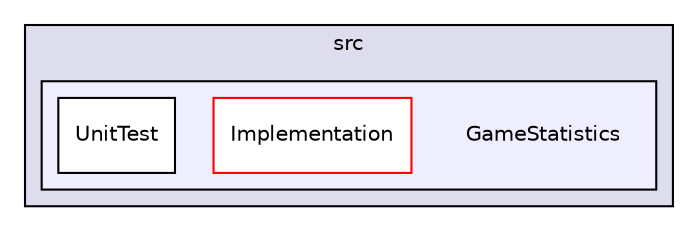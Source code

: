 digraph "D:/Work/Programmieren/Java/D-MARLA/Implementation/MARLA-Server/CycleStatistics/src/GameStatistics" {
  compound=true
  node [ fontsize="10", fontname="Helvetica"];
  edge [ labelfontsize="10", labelfontname="Helvetica"];
  subgraph clusterdir_2ea1577bfd6af0ae51198fac5076881b {
    graph [ bgcolor="#ddddee", pencolor="black", label="src" fontname="Helvetica", fontsize="10", URL="dir_2ea1577bfd6af0ae51198fac5076881b.html"]
  subgraph clusterdir_2ab1b7ceffea2ab53641bd5fe2cad4ba {
    graph [ bgcolor="#eeeeff", pencolor="black", label="" URL="dir_2ab1b7ceffea2ab53641bd5fe2cad4ba.html"];
    dir_2ab1b7ceffea2ab53641bd5fe2cad4ba [shape=plaintext label="GameStatistics"];
    dir_f0f0a568171c8d9e6f15c807ebc93d1b [shape=box label="Implementation" color="red" fillcolor="white" style="filled" URL="dir_f0f0a568171c8d9e6f15c807ebc93d1b.html"];
    dir_a4206a26985c55c327fe16539018f893 [shape=box label="UnitTest" color="black" fillcolor="white" style="filled" URL="dir_a4206a26985c55c327fe16539018f893.html"];
  }
  }
}
